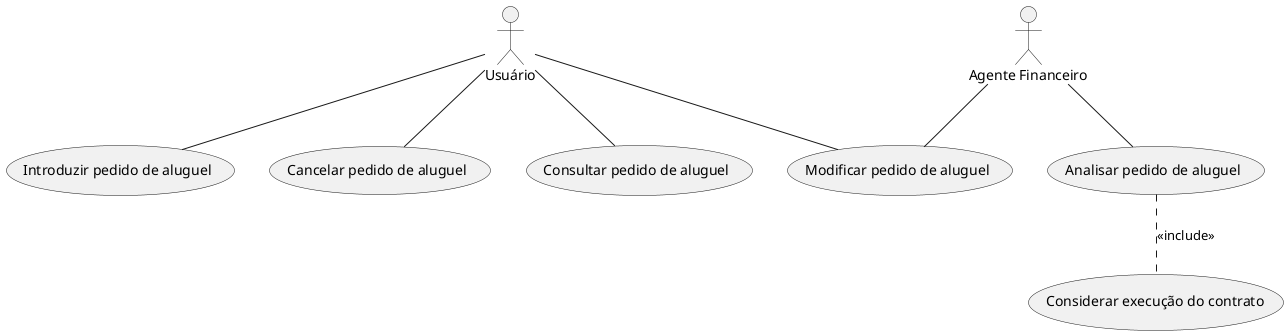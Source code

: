 @startuml useCaseDiagram

:Usuário: as U
:Agente Financeiro: as AF

(Introduzir pedido de aluguel) as IntroPedido
(Cancelar pedido de aluguel) as CancelarPedido
(Consultar pedido de aluguel) as ConsultarPedido
(Modificar pedido de aluguel) as ModificarPedido

(Analisar pedido de aluguel) as AnalisarPedido

(Considerar execução do contrato) as ConsultarViabilidade

U -- IntroPedido
U -- CancelarPedido
U -- ConsultarPedido
U -- ModificarPedido
AF -- ModificarPedido
AF --  AnalisarPedido
AnalisarPedido .. ConsultarViabilidade : <<include>>

@enduml